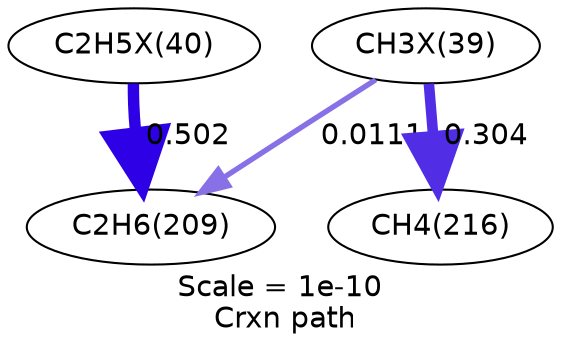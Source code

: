 digraph reaction_paths {
center=1;
s34 -> s15[fontname="Helvetica", style="setlinewidth(5.48)", arrowsize=2.74, color="0.7, 1, 0.9"
, label=" 0.502"];
s33 -> s15[fontname="Helvetica", style="setlinewidth(2.6)", arrowsize=1.3, color="0.7, 0.511, 0.9"
, label=" 0.0111"];
s33 -> s16[fontname="Helvetica", style="setlinewidth(5.1)", arrowsize=2.55, color="0.7, 0.804, 0.9"
, label=" 0.304"];
s15 [ fontname="Helvetica", label="C2H6(209)"];
s16 [ fontname="Helvetica", label="CH4(216)"];
s33 [ fontname="Helvetica", label="CH3X(39)"];
s34 [ fontname="Helvetica", label="C2H5X(40)"];
 label = "Scale = 1e-10\l Crxn path";
 fontname = "Helvetica";
}
